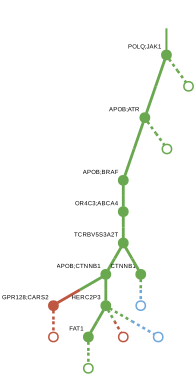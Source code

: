 strict digraph  {
graph[splines=false]; nodesep=0.7; rankdir=TB; ranksep=0.6; forcelabels=true; dpi=600; size=2.5;
0 [color="#6aa84fff", fillcolor="#6aa84fff", fixedsize=true, fontname=Arial, fontsize="12pt", height="0.25", label="", penwidth=3, shape=circle, style=filled, xlabel="POLQ;JAK1"];
2 [color="#6aa84fff", fillcolor="#6aa84fff", fixedsize=true, fontname=Arial, fontsize="12pt", height="0.25", label="", penwidth=3, shape=circle, style=filled, xlabel="APOB;ATR"];
10 [color="#6aa84fff", fillcolor="#6aa84fff", fixedsize=true, fontname=Arial, fontsize="12pt", height="0.25", label="", penwidth=3, shape=circle, style=solid, xlabel=""];
1 [color="#6aa84fff", fillcolor="#6aa84fff", fixedsize=true, fontname=Arial, fontsize="12pt", height="0.25", label="", penwidth=3, shape=circle, style=filled, xlabel="OR4C3;ABCA4"];
9 [color="#6aa84fff", fillcolor="#6aa84fff", fixedsize=true, fontname=Arial, fontsize="12pt", height="0.25", label="", penwidth=3, shape=circle, style=filled, xlabel=TCRBV5S3A2T];
3 [color="#6aa84fff", fillcolor="#6aa84fff", fixedsize=true, fontname=Arial, fontsize="12pt", height="0.25", label="", penwidth=3, shape=circle, style=filled, xlabel="APOB;BRAF"];
11 [color="#6aa84fff", fillcolor="#6aa84fff", fixedsize=true, fontname=Arial, fontsize="12pt", height="0.25", label="", penwidth=3, shape=circle, style=solid, xlabel=""];
4 [color="#6aa84fff", fillcolor="#6aa84fff", fixedsize=true, fontname=Arial, fontsize="12pt", height="0.25", label="", penwidth=3, shape=circle, style=filled, xlabel="APOB;CTNNB1"];
7 [color="#be5742ff", fillcolor="#be5742ff", fixedsize=true, fontname=Arial, fontsize="12pt", height="0.25", label="", penwidth=3, shape=circle, style=filled, xlabel="GPR128;CARS2"];
8 [color="#6aa84fff", fillcolor="#6aa84fff", fixedsize=true, fontname=Arial, fontsize="12pt", height="0.25", label="", penwidth=3, shape=circle, style=filled, xlabel=HERC2P3];
5 [color="#6aa84fff", fillcolor="#6aa84fff", fixedsize=true, fontname=Arial, fontsize="12pt", height="0.25", label="", penwidth=3, shape=circle, style=filled, xlabel=FAT1];
12 [color="#6aa84fff", fillcolor="#6aa84fff", fixedsize=true, fontname=Arial, fontsize="12pt", height="0.25", label="", penwidth=3, shape=circle, style=solid, xlabel=""];
6 [color="#6aa84fff", fillcolor="#6aa84fff", fixedsize=true, fontname=Arial, fontsize="12pt", height="0.25", label="", penwidth=3, shape=circle, style=filled, xlabel=CTNNB1];
13 [color="#6fa8dcff", fillcolor="#6fa8dcff", fixedsize=true, fontname=Arial, fontsize="12pt", height="0.25", label="", penwidth=3, shape=circle, style=solid, xlabel=""];
14 [color="#be5742ff", fillcolor="#be5742ff", fixedsize=true, fontname=Arial, fontsize="12pt", height="0.25", label="", penwidth=3, shape=circle, style=solid, xlabel=""];
15 [color="#be5742ff", fillcolor="#be5742ff", fixedsize=true, fontname=Arial, fontsize="12pt", height="0.25", label="", penwidth=3, shape=circle, style=solid, xlabel=""];
16 [color="#6fa8dcff", fillcolor="#6fa8dcff", fixedsize=true, fontname=Arial, fontsize="12pt", height="0.25", label="", penwidth=3, shape=circle, style=solid, xlabel=""];
normal [label="", penwidth=3, style=invis, xlabel="POLQ;JAK1"];
0 -> 2  [arrowsize=0, color="#6aa84fff;0.5:#6aa84fff", minlen="2.1122448444366455", penwidth="5.5", style=solid];
0 -> 10  [arrowsize=0, color="#6aa84fff;0.5:#6aa84fff", minlen="1.0051020383834839", penwidth=5, style=dashed];
2 -> 3  [arrowsize=0, color="#6aa84fff;0.5:#6aa84fff", minlen="2.5", penwidth="5.5", style=solid];
2 -> 11  [arrowsize=0, color="#6aa84fff;0.5:#6aa84fff", minlen="1.0051020383834839", penwidth=5, style=dashed];
1 -> 9  [arrowsize=0, color="#6aa84fff;0.5:#6aa84fff", minlen="1.0102040767669678", penwidth="5.5", style=solid];
9 -> 4  [arrowsize=0, color="#6aa84fff;0.5:#6aa84fff", minlen="1.2244898080825806", penwidth="5.5", style=solid];
9 -> 6  [arrowsize=0, color="#6aa84fff;0.5:#6aa84fff", minlen="1.2755101919174194", penwidth="5.5", style=solid];
3 -> 1  [arrowsize=0, color="#6aa84fff;0.5:#6aa84fff", minlen="1.040816307067871", penwidth="5.5", style=solid];
4 -> 7  [arrowsize=0, color="#6aa84fff;0.5:#be5742ff", minlen="1.0204081535339355", penwidth="5.5", style=solid];
4 -> 8  [arrowsize=0, color="#6aa84fff;0.5:#6aa84fff", minlen="1.0102040767669678", penwidth="5.5", style=solid];
7 -> 14  [arrowsize=0, color="#be5742ff;0.5:#be5742ff", minlen="1.0051020383834839", penwidth=5, style=dashed];
8 -> 5  [arrowsize=0, color="#6aa84fff;0.5:#6aa84fff", minlen="1.2448979616165161", penwidth="5.5", style=solid];
8 -> 15  [arrowsize=0, color="#6aa84fff;0.5:#be5742ff", minlen="1.0051020383834839", penwidth=5, style=dashed];
8 -> 16  [arrowsize=0, color="#6aa84fff;0.5:#6fa8dcff", minlen="1.0051020383834839", penwidth=5, style=dashed];
5 -> 12  [arrowsize=0, color="#6aa84fff;0.5:#6aa84fff", minlen="1.0051020383834839", penwidth=5, style=dashed];
6 -> 13  [arrowsize=0, color="#6aa84fff;0.5:#6fa8dcff", minlen="1.0051020383834839", penwidth=5, style=dashed];
normal -> 0  [arrowsize=0, color="#6aa84fff", label="", penwidth=4, style=solid];
}

